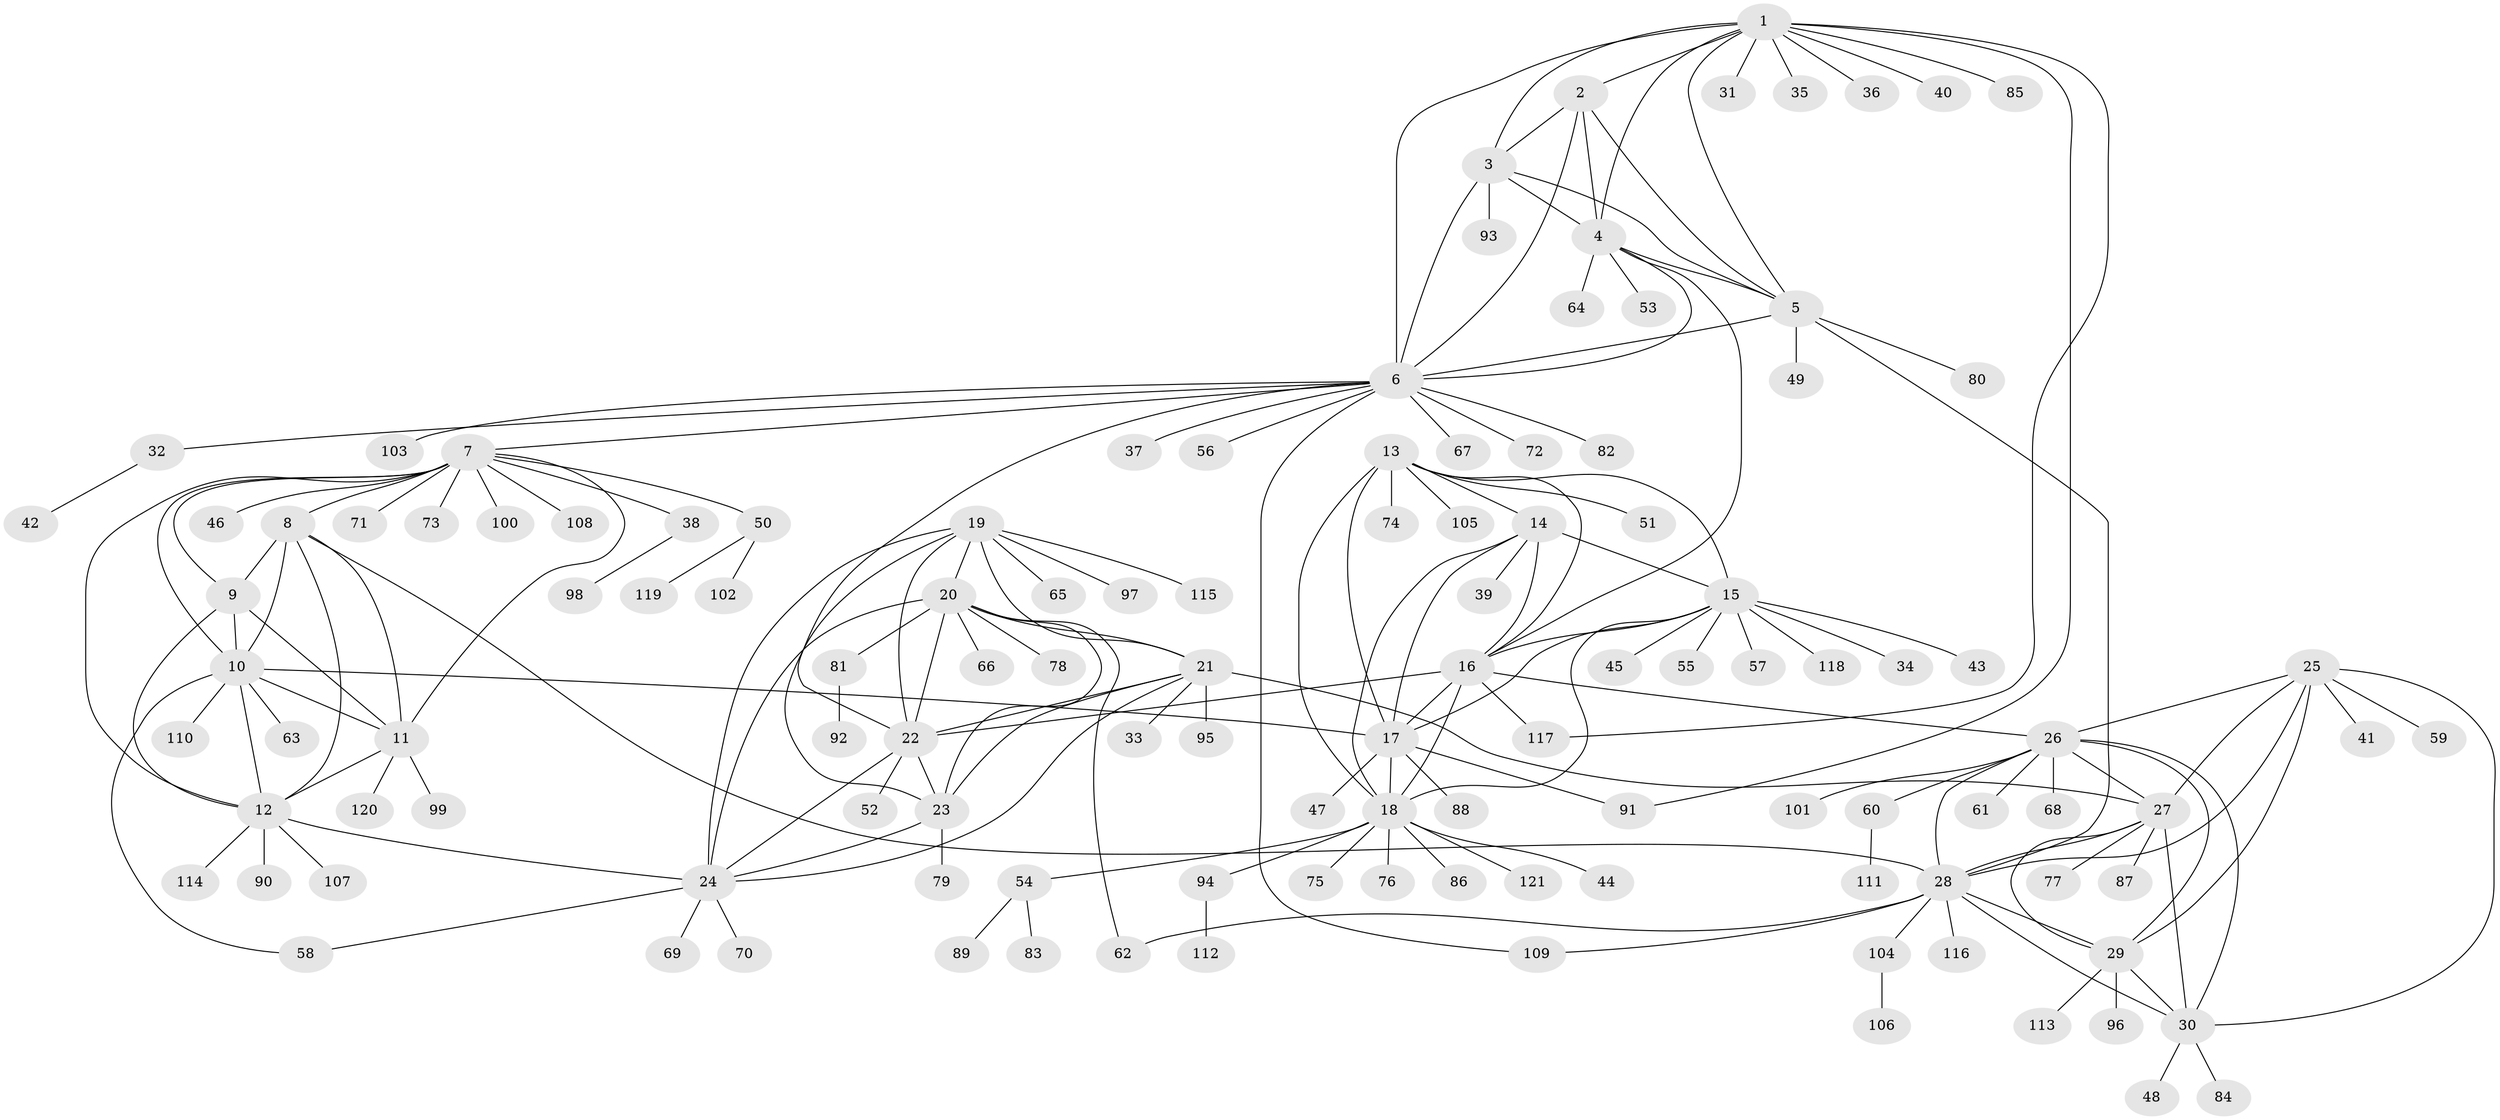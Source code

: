 // coarse degree distribution, {9: 0.020202020202020204, 3: 0.020202020202020204, 7: 0.08080808080808081, 16: 0.020202020202020204, 12: 0.020202020202020204, 13: 0.010101010101010102, 5: 0.020202020202020204, 8: 0.010101010101010102, 6: 0.010101010101010102, 11: 0.010101010101010102, 1: 0.7070707070707071, 2: 0.0707070707070707}
// Generated by graph-tools (version 1.1) at 2025/52/02/27/25 19:52:18]
// undirected, 121 vertices, 181 edges
graph export_dot {
graph [start="1"]
  node [color=gray90,style=filled];
  1;
  2;
  3;
  4;
  5;
  6;
  7;
  8;
  9;
  10;
  11;
  12;
  13;
  14;
  15;
  16;
  17;
  18;
  19;
  20;
  21;
  22;
  23;
  24;
  25;
  26;
  27;
  28;
  29;
  30;
  31;
  32;
  33;
  34;
  35;
  36;
  37;
  38;
  39;
  40;
  41;
  42;
  43;
  44;
  45;
  46;
  47;
  48;
  49;
  50;
  51;
  52;
  53;
  54;
  55;
  56;
  57;
  58;
  59;
  60;
  61;
  62;
  63;
  64;
  65;
  66;
  67;
  68;
  69;
  70;
  71;
  72;
  73;
  74;
  75;
  76;
  77;
  78;
  79;
  80;
  81;
  82;
  83;
  84;
  85;
  86;
  87;
  88;
  89;
  90;
  91;
  92;
  93;
  94;
  95;
  96;
  97;
  98;
  99;
  100;
  101;
  102;
  103;
  104;
  105;
  106;
  107;
  108;
  109;
  110;
  111;
  112;
  113;
  114;
  115;
  116;
  117;
  118;
  119;
  120;
  121;
  1 -- 2;
  1 -- 3;
  1 -- 4;
  1 -- 5;
  1 -- 6;
  1 -- 31;
  1 -- 35;
  1 -- 36;
  1 -- 40;
  1 -- 85;
  1 -- 91;
  1 -- 117;
  2 -- 3;
  2 -- 4;
  2 -- 5;
  2 -- 6;
  3 -- 4;
  3 -- 5;
  3 -- 6;
  3 -- 93;
  4 -- 5;
  4 -- 6;
  4 -- 16;
  4 -- 53;
  4 -- 64;
  5 -- 6;
  5 -- 28;
  5 -- 49;
  5 -- 80;
  6 -- 7;
  6 -- 22;
  6 -- 32;
  6 -- 37;
  6 -- 56;
  6 -- 67;
  6 -- 72;
  6 -- 82;
  6 -- 103;
  6 -- 109;
  7 -- 8;
  7 -- 9;
  7 -- 10;
  7 -- 11;
  7 -- 12;
  7 -- 38;
  7 -- 46;
  7 -- 50;
  7 -- 71;
  7 -- 73;
  7 -- 100;
  7 -- 108;
  8 -- 9;
  8 -- 10;
  8 -- 11;
  8 -- 12;
  8 -- 28;
  9 -- 10;
  9 -- 11;
  9 -- 12;
  10 -- 11;
  10 -- 12;
  10 -- 17;
  10 -- 58;
  10 -- 63;
  10 -- 110;
  11 -- 12;
  11 -- 99;
  11 -- 120;
  12 -- 24;
  12 -- 90;
  12 -- 107;
  12 -- 114;
  13 -- 14;
  13 -- 15;
  13 -- 16;
  13 -- 17;
  13 -- 18;
  13 -- 51;
  13 -- 74;
  13 -- 105;
  14 -- 15;
  14 -- 16;
  14 -- 17;
  14 -- 18;
  14 -- 39;
  15 -- 16;
  15 -- 17;
  15 -- 18;
  15 -- 34;
  15 -- 43;
  15 -- 45;
  15 -- 55;
  15 -- 57;
  15 -- 118;
  16 -- 17;
  16 -- 18;
  16 -- 22;
  16 -- 26;
  16 -- 117;
  17 -- 18;
  17 -- 47;
  17 -- 88;
  17 -- 91;
  18 -- 44;
  18 -- 54;
  18 -- 75;
  18 -- 76;
  18 -- 86;
  18 -- 94;
  18 -- 121;
  19 -- 20;
  19 -- 21;
  19 -- 22;
  19 -- 23;
  19 -- 24;
  19 -- 65;
  19 -- 97;
  19 -- 115;
  20 -- 21;
  20 -- 22;
  20 -- 23;
  20 -- 24;
  20 -- 62;
  20 -- 66;
  20 -- 78;
  20 -- 81;
  21 -- 22;
  21 -- 23;
  21 -- 24;
  21 -- 27;
  21 -- 33;
  21 -- 95;
  22 -- 23;
  22 -- 24;
  22 -- 52;
  23 -- 24;
  23 -- 79;
  24 -- 58;
  24 -- 69;
  24 -- 70;
  25 -- 26;
  25 -- 27;
  25 -- 28;
  25 -- 29;
  25 -- 30;
  25 -- 41;
  25 -- 59;
  26 -- 27;
  26 -- 28;
  26 -- 29;
  26 -- 30;
  26 -- 60;
  26 -- 61;
  26 -- 68;
  26 -- 101;
  27 -- 28;
  27 -- 29;
  27 -- 30;
  27 -- 77;
  27 -- 87;
  28 -- 29;
  28 -- 30;
  28 -- 62;
  28 -- 104;
  28 -- 109;
  28 -- 116;
  29 -- 30;
  29 -- 96;
  29 -- 113;
  30 -- 48;
  30 -- 84;
  32 -- 42;
  38 -- 98;
  50 -- 102;
  50 -- 119;
  54 -- 83;
  54 -- 89;
  60 -- 111;
  81 -- 92;
  94 -- 112;
  104 -- 106;
}
